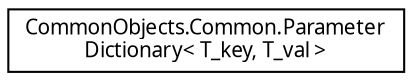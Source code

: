 digraph "Graphical Class Hierarchy"
{
  edge [fontname="FreeSans.ttf",fontsize="10",labelfontname="FreeSans.ttf",labelfontsize="10"];
  node [fontname="FreeSans.ttf",fontsize="10",shape=record];
  rankdir="LR";
  Node1 [label="CommonObjects.Common.Parameter\lDictionary\< T_key, T_val \>",height=0.2,width=0.4,color="black", fillcolor="white", style="filled",URL="$class_common_objects_1_1_common_1_1_parameter_dictionary_3_01_t__key_00_01_t__val_01_4.html"];
}
